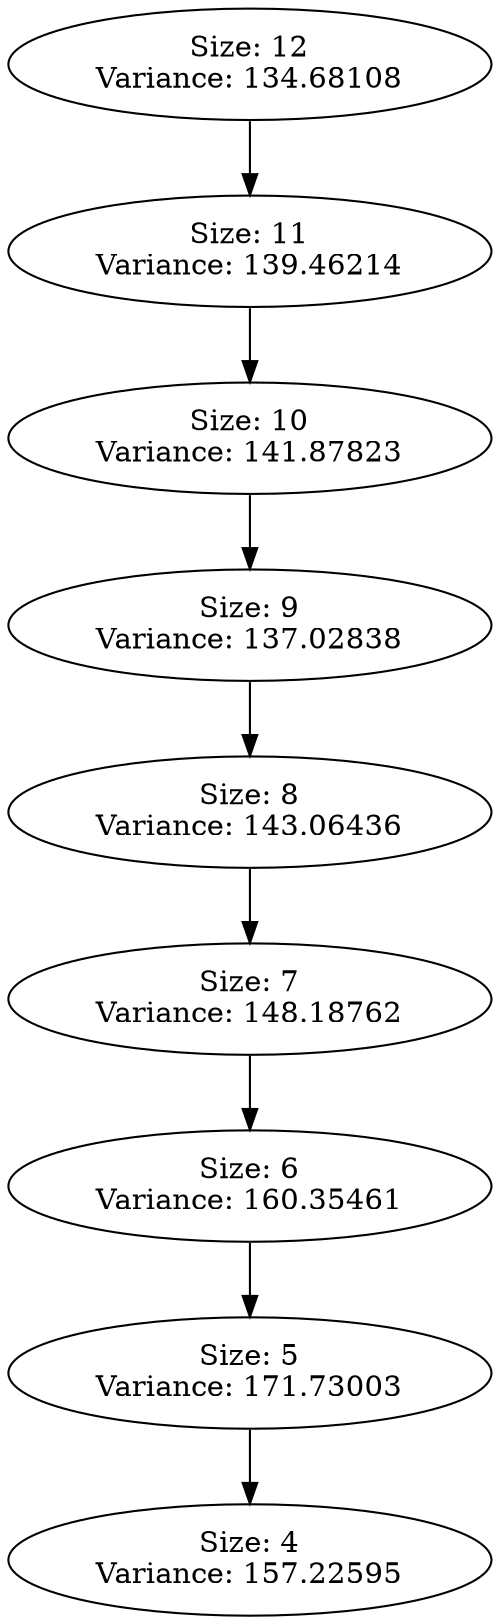 DIGRAPH G {
"Size: 12\nVariance: 134.68108" -> "Size: 11\nVariance: 139.46214" L=0;
"Size: 11\nVariance: 139.46214" -> "Size: 10\nVariance: 141.87823" L=1;
"Size: 10\nVariance: 141.87823" -> "Size: 9\nVariance: 137.02838" L=2;
"Size: 9\nVariance: 137.02838" -> "Size: 8\nVariance: 143.06436" L=3;
"Size: 8\nVariance: 143.06436" -> "Size: 7\nVariance: 148.18762" L=4;
"Size: 7\nVariance: 148.18762" -> "Size: 6\nVariance: 160.35461" L=5;
"Size: 6\nVariance: 160.35461" -> "Size: 5\nVariance: 171.73003" L=6;
"Size: 5\nVariance: 171.73003" -> "Size: 4\nVariance: 157.22595" L=7;
}
